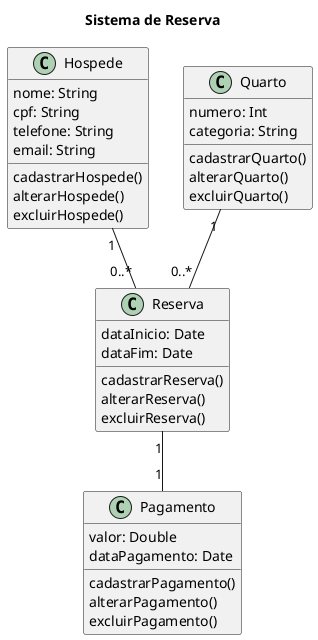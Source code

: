 @startuml Sistema de Reserva
title Sistema de Reserva
class Hospede {
    nome: String
    cpf: String
    telefone: String
    email: String
    cadastrarHospede()
    alterarHospede()
    excluirHospede()
}

class Quarto {
    numero: Int
    categoria: String
    cadastrarQuarto()
    alterarQuarto()
    excluirQuarto()
}

class Reserva {
    dataInicio: Date
    dataFim: Date
    cadastrarReserva()
    alterarReserva()
    excluirReserva()
}

class Pagamento {
    valor: Double
    dataPagamento: Date
    cadastrarPagamento()
    alterarPagamento()
    excluirPagamento()
}

Hospede "1" -- "0..*" Reserva

Quarto "1" -- "0..*" Reserva

Reserva "1" -- "1" Pagamento

@enduml